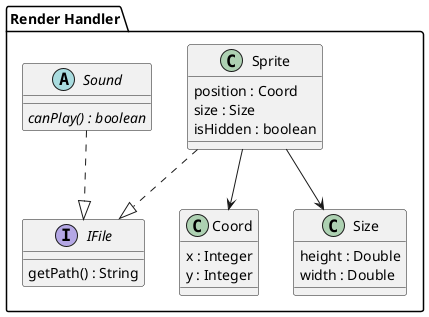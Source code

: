 @startuml
package "Render Handler" {
    class Coord {
        x : Integer
        y : Integer
    }

    class Size {
        height : Double
        width : Double
    }

    interface IFile {
        getPath() : String
    }

    class Sprite {
        position : Coord
        size : Size
        isHidden : boolean
    }
    Sprite --> Coord
    Sprite --> Size
    Sprite ..|> IFile

    abstract class Sound {
        {abstract} canPlay() : boolean
    }
    Sound ..|> IFile
}

@enduml